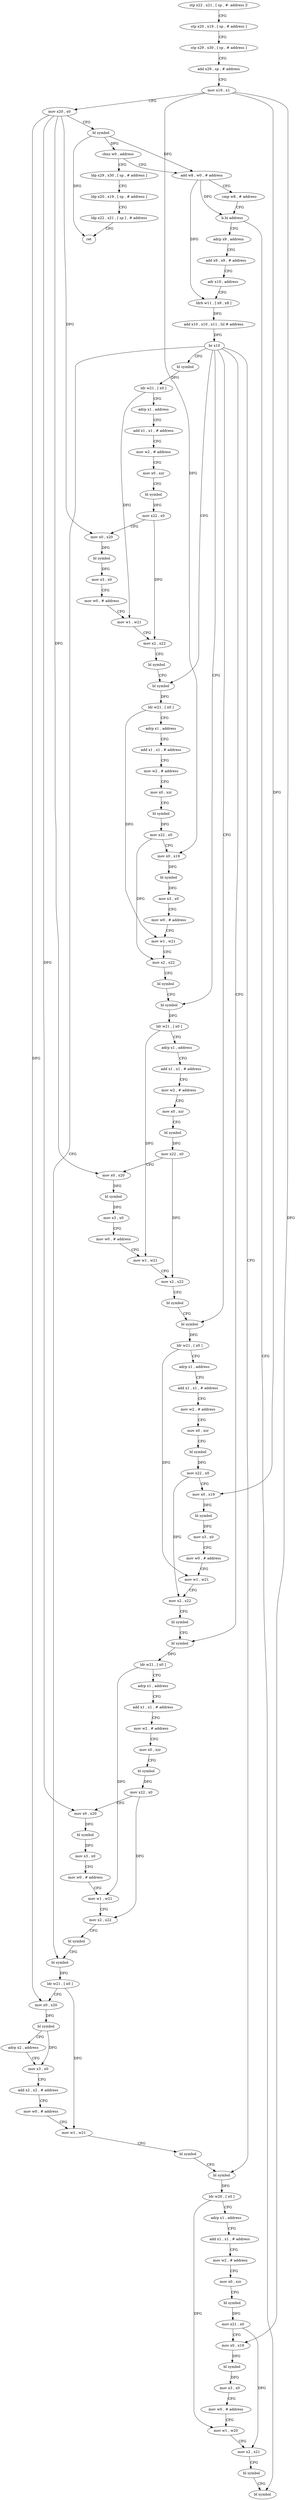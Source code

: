 digraph "func" {
"4218460" [label = "stp x22 , x21 , [ sp , #- address ]!" ]
"4218464" [label = "stp x20 , x19 , [ sp , # address ]" ]
"4218468" [label = "stp x29 , x30 , [ sp , # address ]" ]
"4218472" [label = "add x29 , sp , # address" ]
"4218476" [label = "mov x19 , x1" ]
"4218480" [label = "mov x20 , x0" ]
"4218484" [label = "bl symbol" ]
"4218488" [label = "cbnz w0 , address" ]
"4218508" [label = "add w8 , w0 , # address" ]
"4218492" [label = "ldp x29 , x30 , [ sp , # address ]" ]
"4218512" [label = "cmp w8 , # address" ]
"4218516" [label = "b.hi address" ]
"4218944" [label = "bl symbol" ]
"4218520" [label = "adrp x9 , address" ]
"4218496" [label = "ldp x20 , x19 , [ sp , # address ]" ]
"4218500" [label = "ldp x22 , x21 , [ sp ] , # address" ]
"4218504" [label = "ret" ]
"4218524" [label = "add x9 , x9 , # address" ]
"4218528" [label = "adr x10 , address" ]
"4218532" [label = "ldrb w11 , [ x9 , x8 ]" ]
"4218536" [label = "add x10 , x10 , x11 , lsl # address" ]
"4218540" [label = "br x10" ]
"4218544" [label = "bl symbol" ]
"4218604" [label = "bl symbol" ]
"4218664" [label = "bl symbol" ]
"4218724" [label = "bl symbol" ]
"4218784" [label = "bl symbol" ]
"4218844" [label = "bl symbol" ]
"4218884" [label = "bl symbol" ]
"4218548" [label = "ldr w21 , [ x0 ]" ]
"4218552" [label = "adrp x1 , address" ]
"4218556" [label = "add x1 , x1 , # address" ]
"4218560" [label = "mov w2 , # address" ]
"4218564" [label = "mov x0 , xzr" ]
"4218568" [label = "bl symbol" ]
"4218572" [label = "mov x22 , x0" ]
"4218576" [label = "mov x0 , x20" ]
"4218580" [label = "bl symbol" ]
"4218584" [label = "mov x3 , x0" ]
"4218588" [label = "mov w0 , # address" ]
"4218592" [label = "mov w1 , w21" ]
"4218596" [label = "mov x2 , x22" ]
"4218600" [label = "bl symbol" ]
"4218608" [label = "ldr w21 , [ x0 ]" ]
"4218612" [label = "adrp x1 , address" ]
"4218616" [label = "add x1 , x1 , # address" ]
"4218620" [label = "mov w2 , # address" ]
"4218624" [label = "mov x0 , xzr" ]
"4218628" [label = "bl symbol" ]
"4218632" [label = "mov x22 , x0" ]
"4218636" [label = "mov x0 , x19" ]
"4218640" [label = "bl symbol" ]
"4218644" [label = "mov x3 , x0" ]
"4218648" [label = "mov w0 , # address" ]
"4218652" [label = "mov w1 , w21" ]
"4218656" [label = "mov x2 , x22" ]
"4218660" [label = "bl symbol" ]
"4218668" [label = "ldr w21 , [ x0 ]" ]
"4218672" [label = "adrp x1 , address" ]
"4218676" [label = "add x1 , x1 , # address" ]
"4218680" [label = "mov w2 , # address" ]
"4218684" [label = "mov x0 , xzr" ]
"4218688" [label = "bl symbol" ]
"4218692" [label = "mov x22 , x0" ]
"4218696" [label = "mov x0 , x20" ]
"4218700" [label = "bl symbol" ]
"4218704" [label = "mov x3 , x0" ]
"4218708" [label = "mov w0 , # address" ]
"4218712" [label = "mov w1 , w21" ]
"4218716" [label = "mov x2 , x22" ]
"4218720" [label = "bl symbol" ]
"4218728" [label = "ldr w21 , [ x0 ]" ]
"4218732" [label = "adrp x1 , address" ]
"4218736" [label = "add x1 , x1 , # address" ]
"4218740" [label = "mov w2 , # address" ]
"4218744" [label = "mov x0 , xzr" ]
"4218748" [label = "bl symbol" ]
"4218752" [label = "mov x22 , x0" ]
"4218756" [label = "mov x0 , x19" ]
"4218760" [label = "bl symbol" ]
"4218764" [label = "mov x3 , x0" ]
"4218768" [label = "mov w0 , # address" ]
"4218772" [label = "mov w1 , w21" ]
"4218776" [label = "mov x2 , x22" ]
"4218780" [label = "bl symbol" ]
"4218788" [label = "ldr w21 , [ x0 ]" ]
"4218792" [label = "adrp x1 , address" ]
"4218796" [label = "add x1 , x1 , # address" ]
"4218800" [label = "mov w2 , # address" ]
"4218804" [label = "mov x0 , xzr" ]
"4218808" [label = "bl symbol" ]
"4218812" [label = "mov x22 , x0" ]
"4218816" [label = "mov x0 , x20" ]
"4218820" [label = "bl symbol" ]
"4218824" [label = "mov x3 , x0" ]
"4218828" [label = "mov w0 , # address" ]
"4218832" [label = "mov w1 , w21" ]
"4218836" [label = "mov x2 , x22" ]
"4218840" [label = "bl symbol" ]
"4218848" [label = "ldr w21 , [ x0 ]" ]
"4218852" [label = "mov x0 , x20" ]
"4218856" [label = "bl symbol" ]
"4218860" [label = "adrp x2 , address" ]
"4218864" [label = "mov x3 , x0" ]
"4218868" [label = "add x2 , x2 , # address" ]
"4218872" [label = "mov w0 , # address" ]
"4218876" [label = "mov w1 , w21" ]
"4218880" [label = "bl symbol" ]
"4218888" [label = "ldr w20 , [ x0 ]" ]
"4218892" [label = "adrp x1 , address" ]
"4218896" [label = "add x1 , x1 , # address" ]
"4218900" [label = "mov w2 , # address" ]
"4218904" [label = "mov x0 , xzr" ]
"4218908" [label = "bl symbol" ]
"4218912" [label = "mov x21 , x0" ]
"4218916" [label = "mov x0 , x19" ]
"4218920" [label = "bl symbol" ]
"4218924" [label = "mov x3 , x0" ]
"4218928" [label = "mov w0 , # address" ]
"4218932" [label = "mov w1 , w20" ]
"4218936" [label = "mov x2 , x21" ]
"4218940" [label = "bl symbol" ]
"4218460" -> "4218464" [ label = "CFG" ]
"4218464" -> "4218468" [ label = "CFG" ]
"4218468" -> "4218472" [ label = "CFG" ]
"4218472" -> "4218476" [ label = "CFG" ]
"4218476" -> "4218480" [ label = "CFG" ]
"4218476" -> "4218636" [ label = "DFG" ]
"4218476" -> "4218756" [ label = "DFG" ]
"4218476" -> "4218916" [ label = "DFG" ]
"4218480" -> "4218484" [ label = "CFG" ]
"4218480" -> "4218576" [ label = "DFG" ]
"4218480" -> "4218696" [ label = "DFG" ]
"4218480" -> "4218816" [ label = "DFG" ]
"4218480" -> "4218852" [ label = "DFG" ]
"4218484" -> "4218488" [ label = "DFG" ]
"4218484" -> "4218508" [ label = "DFG" ]
"4218484" -> "4218504" [ label = "DFG" ]
"4218488" -> "4218508" [ label = "CFG" ]
"4218488" -> "4218492" [ label = "CFG" ]
"4218508" -> "4218512" [ label = "CFG" ]
"4218508" -> "4218516" [ label = "DFG" ]
"4218508" -> "4218532" [ label = "DFG" ]
"4218492" -> "4218496" [ label = "CFG" ]
"4218512" -> "4218516" [ label = "CFG" ]
"4218516" -> "4218944" [ label = "CFG" ]
"4218516" -> "4218520" [ label = "CFG" ]
"4218520" -> "4218524" [ label = "CFG" ]
"4218496" -> "4218500" [ label = "CFG" ]
"4218500" -> "4218504" [ label = "CFG" ]
"4218524" -> "4218528" [ label = "CFG" ]
"4218528" -> "4218532" [ label = "CFG" ]
"4218532" -> "4218536" [ label = "DFG" ]
"4218536" -> "4218540" [ label = "DFG" ]
"4218540" -> "4218544" [ label = "CFG" ]
"4218540" -> "4218604" [ label = "CFG" ]
"4218540" -> "4218664" [ label = "CFG" ]
"4218540" -> "4218724" [ label = "CFG" ]
"4218540" -> "4218784" [ label = "CFG" ]
"4218540" -> "4218844" [ label = "CFG" ]
"4218540" -> "4218884" [ label = "CFG" ]
"4218544" -> "4218548" [ label = "DFG" ]
"4218604" -> "4218608" [ label = "DFG" ]
"4218664" -> "4218668" [ label = "DFG" ]
"4218724" -> "4218728" [ label = "DFG" ]
"4218784" -> "4218788" [ label = "DFG" ]
"4218844" -> "4218848" [ label = "DFG" ]
"4218884" -> "4218888" [ label = "DFG" ]
"4218548" -> "4218552" [ label = "CFG" ]
"4218548" -> "4218592" [ label = "DFG" ]
"4218552" -> "4218556" [ label = "CFG" ]
"4218556" -> "4218560" [ label = "CFG" ]
"4218560" -> "4218564" [ label = "CFG" ]
"4218564" -> "4218568" [ label = "CFG" ]
"4218568" -> "4218572" [ label = "DFG" ]
"4218572" -> "4218576" [ label = "CFG" ]
"4218572" -> "4218596" [ label = "DFG" ]
"4218576" -> "4218580" [ label = "DFG" ]
"4218580" -> "4218584" [ label = "DFG" ]
"4218584" -> "4218588" [ label = "CFG" ]
"4218588" -> "4218592" [ label = "CFG" ]
"4218592" -> "4218596" [ label = "CFG" ]
"4218596" -> "4218600" [ label = "CFG" ]
"4218600" -> "4218604" [ label = "CFG" ]
"4218608" -> "4218612" [ label = "CFG" ]
"4218608" -> "4218652" [ label = "DFG" ]
"4218612" -> "4218616" [ label = "CFG" ]
"4218616" -> "4218620" [ label = "CFG" ]
"4218620" -> "4218624" [ label = "CFG" ]
"4218624" -> "4218628" [ label = "CFG" ]
"4218628" -> "4218632" [ label = "DFG" ]
"4218632" -> "4218636" [ label = "CFG" ]
"4218632" -> "4218656" [ label = "DFG" ]
"4218636" -> "4218640" [ label = "DFG" ]
"4218640" -> "4218644" [ label = "DFG" ]
"4218644" -> "4218648" [ label = "CFG" ]
"4218648" -> "4218652" [ label = "CFG" ]
"4218652" -> "4218656" [ label = "CFG" ]
"4218656" -> "4218660" [ label = "CFG" ]
"4218660" -> "4218664" [ label = "CFG" ]
"4218668" -> "4218672" [ label = "CFG" ]
"4218668" -> "4218712" [ label = "DFG" ]
"4218672" -> "4218676" [ label = "CFG" ]
"4218676" -> "4218680" [ label = "CFG" ]
"4218680" -> "4218684" [ label = "CFG" ]
"4218684" -> "4218688" [ label = "CFG" ]
"4218688" -> "4218692" [ label = "DFG" ]
"4218692" -> "4218696" [ label = "CFG" ]
"4218692" -> "4218716" [ label = "DFG" ]
"4218696" -> "4218700" [ label = "DFG" ]
"4218700" -> "4218704" [ label = "DFG" ]
"4218704" -> "4218708" [ label = "CFG" ]
"4218708" -> "4218712" [ label = "CFG" ]
"4218712" -> "4218716" [ label = "CFG" ]
"4218716" -> "4218720" [ label = "CFG" ]
"4218720" -> "4218724" [ label = "CFG" ]
"4218728" -> "4218732" [ label = "CFG" ]
"4218728" -> "4218772" [ label = "DFG" ]
"4218732" -> "4218736" [ label = "CFG" ]
"4218736" -> "4218740" [ label = "CFG" ]
"4218740" -> "4218744" [ label = "CFG" ]
"4218744" -> "4218748" [ label = "CFG" ]
"4218748" -> "4218752" [ label = "DFG" ]
"4218752" -> "4218756" [ label = "CFG" ]
"4218752" -> "4218776" [ label = "DFG" ]
"4218756" -> "4218760" [ label = "DFG" ]
"4218760" -> "4218764" [ label = "DFG" ]
"4218764" -> "4218768" [ label = "CFG" ]
"4218768" -> "4218772" [ label = "CFG" ]
"4218772" -> "4218776" [ label = "CFG" ]
"4218776" -> "4218780" [ label = "CFG" ]
"4218780" -> "4218784" [ label = "CFG" ]
"4218788" -> "4218792" [ label = "CFG" ]
"4218788" -> "4218832" [ label = "DFG" ]
"4218792" -> "4218796" [ label = "CFG" ]
"4218796" -> "4218800" [ label = "CFG" ]
"4218800" -> "4218804" [ label = "CFG" ]
"4218804" -> "4218808" [ label = "CFG" ]
"4218808" -> "4218812" [ label = "DFG" ]
"4218812" -> "4218816" [ label = "CFG" ]
"4218812" -> "4218836" [ label = "DFG" ]
"4218816" -> "4218820" [ label = "DFG" ]
"4218820" -> "4218824" [ label = "DFG" ]
"4218824" -> "4218828" [ label = "CFG" ]
"4218828" -> "4218832" [ label = "CFG" ]
"4218832" -> "4218836" [ label = "CFG" ]
"4218836" -> "4218840" [ label = "CFG" ]
"4218840" -> "4218844" [ label = "CFG" ]
"4218848" -> "4218852" [ label = "CFG" ]
"4218848" -> "4218876" [ label = "DFG" ]
"4218852" -> "4218856" [ label = "DFG" ]
"4218856" -> "4218860" [ label = "CFG" ]
"4218856" -> "4218864" [ label = "DFG" ]
"4218860" -> "4218864" [ label = "CFG" ]
"4218864" -> "4218868" [ label = "CFG" ]
"4218868" -> "4218872" [ label = "CFG" ]
"4218872" -> "4218876" [ label = "CFG" ]
"4218876" -> "4218880" [ label = "CFG" ]
"4218880" -> "4218884" [ label = "CFG" ]
"4218888" -> "4218892" [ label = "CFG" ]
"4218888" -> "4218932" [ label = "DFG" ]
"4218892" -> "4218896" [ label = "CFG" ]
"4218896" -> "4218900" [ label = "CFG" ]
"4218900" -> "4218904" [ label = "CFG" ]
"4218904" -> "4218908" [ label = "CFG" ]
"4218908" -> "4218912" [ label = "DFG" ]
"4218912" -> "4218916" [ label = "CFG" ]
"4218912" -> "4218936" [ label = "DFG" ]
"4218916" -> "4218920" [ label = "DFG" ]
"4218920" -> "4218924" [ label = "DFG" ]
"4218924" -> "4218928" [ label = "CFG" ]
"4218928" -> "4218932" [ label = "CFG" ]
"4218932" -> "4218936" [ label = "CFG" ]
"4218936" -> "4218940" [ label = "CFG" ]
"4218940" -> "4218944" [ label = "CFG" ]
}
